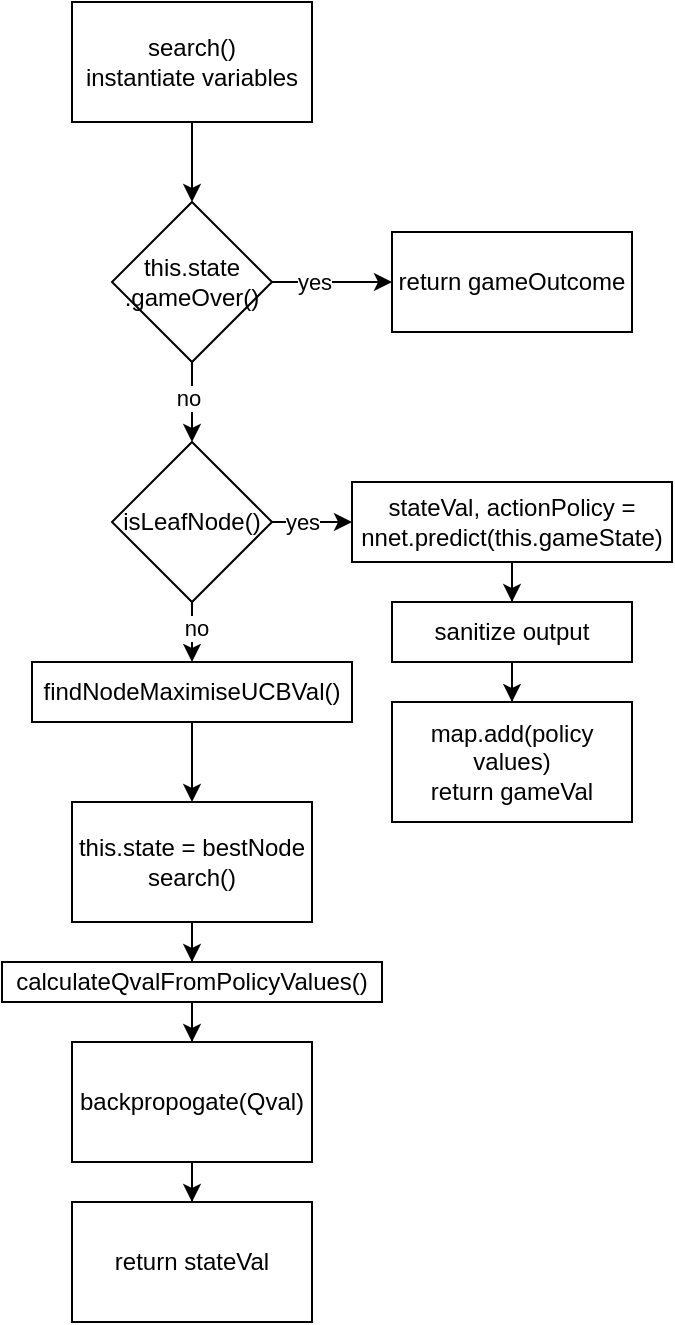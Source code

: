 <mxfile version="15.7.3" type="device"><diagram id="T-z7rsiHDdmAHlp-XDUw" name="Page-1"><mxGraphModel dx="1342" dy="865" grid="1" gridSize="10" guides="1" tooltips="1" connect="1" arrows="1" fold="1" page="1" pageScale="1" pageWidth="827" pageHeight="1169" math="0" shadow="0"><root><mxCell id="0"/><mxCell id="1" parent="0"/><mxCell id="eVf6XeEjB_BJv6uO3HeC-1" value="" style="edgeStyle=orthogonalEdgeStyle;rounded=0;orthogonalLoop=1;jettySize=auto;html=1;" edge="1" parent="1" source="eVf6XeEjB_BJv6uO3HeC-2" target="eVf6XeEjB_BJv6uO3HeC-7"><mxGeometry relative="1" as="geometry"/></mxCell><mxCell id="eVf6XeEjB_BJv6uO3HeC-2" value="search()&lt;br&gt;instantiate variables" style="rounded=0;whiteSpace=wrap;html=1;" vertex="1" parent="1"><mxGeometry x="340" y="10" width="120" height="60" as="geometry"/></mxCell><mxCell id="eVf6XeEjB_BJv6uO3HeC-3" value="" style="edgeStyle=orthogonalEdgeStyle;rounded=0;orthogonalLoop=1;jettySize=auto;html=1;" edge="1" parent="1" source="eVf6XeEjB_BJv6uO3HeC-7" target="eVf6XeEjB_BJv6uO3HeC-8"><mxGeometry relative="1" as="geometry"/></mxCell><mxCell id="eVf6XeEjB_BJv6uO3HeC-4" value="yes" style="edgeLabel;html=1;align=center;verticalAlign=middle;resizable=0;points=[];" vertex="1" connectable="0" parent="eVf6XeEjB_BJv6uO3HeC-3"><mxGeometry x="-0.297" relative="1" as="geometry"><mxPoint as="offset"/></mxGeometry></mxCell><mxCell id="eVf6XeEjB_BJv6uO3HeC-5" value="" style="edgeStyle=orthogonalEdgeStyle;rounded=0;orthogonalLoop=1;jettySize=auto;html=1;entryX=0.5;entryY=0;entryDx=0;entryDy=0;" edge="1" parent="1" source="eVf6XeEjB_BJv6uO3HeC-7" target="eVf6XeEjB_BJv6uO3HeC-13"><mxGeometry relative="1" as="geometry"><mxPoint x="400" y="230" as="targetPoint"/></mxGeometry></mxCell><mxCell id="eVf6XeEjB_BJv6uO3HeC-6" value="no" style="edgeLabel;html=1;align=center;verticalAlign=middle;resizable=0;points=[];" vertex="1" connectable="0" parent="eVf6XeEjB_BJv6uO3HeC-5"><mxGeometry x="-0.134" y="-2" relative="1" as="geometry"><mxPoint as="offset"/></mxGeometry></mxCell><mxCell id="eVf6XeEjB_BJv6uO3HeC-7" value="this.state&lt;br&gt;.gameOver()" style="rhombus;whiteSpace=wrap;html=1;rounded=0;" vertex="1" parent="1"><mxGeometry x="360" y="110" width="80" height="80" as="geometry"/></mxCell><mxCell id="eVf6XeEjB_BJv6uO3HeC-8" value="return gameOutcome" style="whiteSpace=wrap;html=1;rounded=0;" vertex="1" parent="1"><mxGeometry x="500" y="125" width="120" height="50" as="geometry"/></mxCell><mxCell id="eVf6XeEjB_BJv6uO3HeC-9" value="" style="edgeStyle=orthogonalEdgeStyle;rounded=0;orthogonalLoop=1;jettySize=auto;html=1;" edge="1" parent="1" source="eVf6XeEjB_BJv6uO3HeC-13" target="eVf6XeEjB_BJv6uO3HeC-15"><mxGeometry relative="1" as="geometry"/></mxCell><mxCell id="eVf6XeEjB_BJv6uO3HeC-10" value="yes" style="edgeLabel;html=1;align=center;verticalAlign=middle;resizable=0;points=[];" vertex="1" connectable="0" parent="eVf6XeEjB_BJv6uO3HeC-9"><mxGeometry x="-0.255" relative="1" as="geometry"><mxPoint as="offset"/></mxGeometry></mxCell><mxCell id="eVf6XeEjB_BJv6uO3HeC-11" value="" style="edgeStyle=orthogonalEdgeStyle;rounded=0;orthogonalLoop=1;jettySize=auto;html=1;" edge="1" parent="1" source="eVf6XeEjB_BJv6uO3HeC-13" target="eVf6XeEjB_BJv6uO3HeC-20"><mxGeometry relative="1" as="geometry"><Array as="points"><mxPoint x="400" y="325"/><mxPoint x="400" y="325"/></Array></mxGeometry></mxCell><mxCell id="eVf6XeEjB_BJv6uO3HeC-12" value="no" style="edgeLabel;html=1;align=center;verticalAlign=middle;resizable=0;points=[];" vertex="1" connectable="0" parent="eVf6XeEjB_BJv6uO3HeC-11"><mxGeometry x="-0.181" y="2" relative="1" as="geometry"><mxPoint as="offset"/></mxGeometry></mxCell><mxCell id="eVf6XeEjB_BJv6uO3HeC-13" value="isLeafNode()" style="rhombus;whiteSpace=wrap;html=1;" vertex="1" parent="1"><mxGeometry x="360" y="230" width="80" height="80" as="geometry"/></mxCell><mxCell id="eVf6XeEjB_BJv6uO3HeC-14" value="" style="edgeStyle=orthogonalEdgeStyle;rounded=0;orthogonalLoop=1;jettySize=auto;html=1;" edge="1" parent="1" source="eVf6XeEjB_BJv6uO3HeC-15" target="eVf6XeEjB_BJv6uO3HeC-17"><mxGeometry relative="1" as="geometry"/></mxCell><mxCell id="eVf6XeEjB_BJv6uO3HeC-15" value="stateVal, actionPolicy = nnet.predict(this.gameState)" style="whiteSpace=wrap;html=1;" vertex="1" parent="1"><mxGeometry x="480" y="250" width="160" height="40" as="geometry"/></mxCell><mxCell id="eVf6XeEjB_BJv6uO3HeC-16" value="" style="edgeStyle=orthogonalEdgeStyle;rounded=0;orthogonalLoop=1;jettySize=auto;html=1;" edge="1" parent="1" source="eVf6XeEjB_BJv6uO3HeC-17" target="eVf6XeEjB_BJv6uO3HeC-18"><mxGeometry relative="1" as="geometry"/></mxCell><mxCell id="eVf6XeEjB_BJv6uO3HeC-17" value="sanitize output" style="whiteSpace=wrap;html=1;" vertex="1" parent="1"><mxGeometry x="500" y="310" width="120" height="30" as="geometry"/></mxCell><mxCell id="eVf6XeEjB_BJv6uO3HeC-18" value="map.add(policy values)&lt;br&gt;return gameVal" style="whiteSpace=wrap;html=1;" vertex="1" parent="1"><mxGeometry x="500" y="360" width="120" height="60" as="geometry"/></mxCell><mxCell id="eVf6XeEjB_BJv6uO3HeC-19" value="" style="edgeStyle=orthogonalEdgeStyle;rounded=0;orthogonalLoop=1;jettySize=auto;html=1;" edge="1" parent="1" source="eVf6XeEjB_BJv6uO3HeC-20" target="eVf6XeEjB_BJv6uO3HeC-22"><mxGeometry relative="1" as="geometry"/></mxCell><mxCell id="eVf6XeEjB_BJv6uO3HeC-20" value="findNodeMaximiseUCBVal()" style="whiteSpace=wrap;html=1;" vertex="1" parent="1"><mxGeometry x="320" y="340" width="160" height="30" as="geometry"/></mxCell><mxCell id="eVf6XeEjB_BJv6uO3HeC-21" value="" style="edgeStyle=orthogonalEdgeStyle;rounded=0;orthogonalLoop=1;jettySize=auto;html=1;" edge="1" parent="1" source="eVf6XeEjB_BJv6uO3HeC-22" target="eVf6XeEjB_BJv6uO3HeC-24"><mxGeometry relative="1" as="geometry"/></mxCell><mxCell id="eVf6XeEjB_BJv6uO3HeC-22" value="this.state = bestNode&lt;br&gt;search()" style="whiteSpace=wrap;html=1;" vertex="1" parent="1"><mxGeometry x="340" y="410" width="120" height="60" as="geometry"/></mxCell><mxCell id="eVf6XeEjB_BJv6uO3HeC-23" value="" style="edgeStyle=orthogonalEdgeStyle;rounded=0;orthogonalLoop=1;jettySize=auto;html=1;" edge="1" parent="1" source="eVf6XeEjB_BJv6uO3HeC-24" target="eVf6XeEjB_BJv6uO3HeC-26"><mxGeometry relative="1" as="geometry"/></mxCell><mxCell id="eVf6XeEjB_BJv6uO3HeC-24" value="calculateQvalFromPolicyValues()" style="whiteSpace=wrap;html=1;" vertex="1" parent="1"><mxGeometry x="305" y="490" width="190" height="20" as="geometry"/></mxCell><mxCell id="eVf6XeEjB_BJv6uO3HeC-25" value="" style="edgeStyle=orthogonalEdgeStyle;rounded=0;orthogonalLoop=1;jettySize=auto;html=1;" edge="1" parent="1" source="eVf6XeEjB_BJv6uO3HeC-26" target="eVf6XeEjB_BJv6uO3HeC-27"><mxGeometry relative="1" as="geometry"/></mxCell><mxCell id="eVf6XeEjB_BJv6uO3HeC-26" value="backpropogate(Qval)" style="whiteSpace=wrap;html=1;" vertex="1" parent="1"><mxGeometry x="340" y="530" width="120" height="60" as="geometry"/></mxCell><mxCell id="eVf6XeEjB_BJv6uO3HeC-27" value="return stateVal" style="whiteSpace=wrap;html=1;" vertex="1" parent="1"><mxGeometry x="340" y="610" width="120" height="60" as="geometry"/></mxCell></root></mxGraphModel></diagram></mxfile>